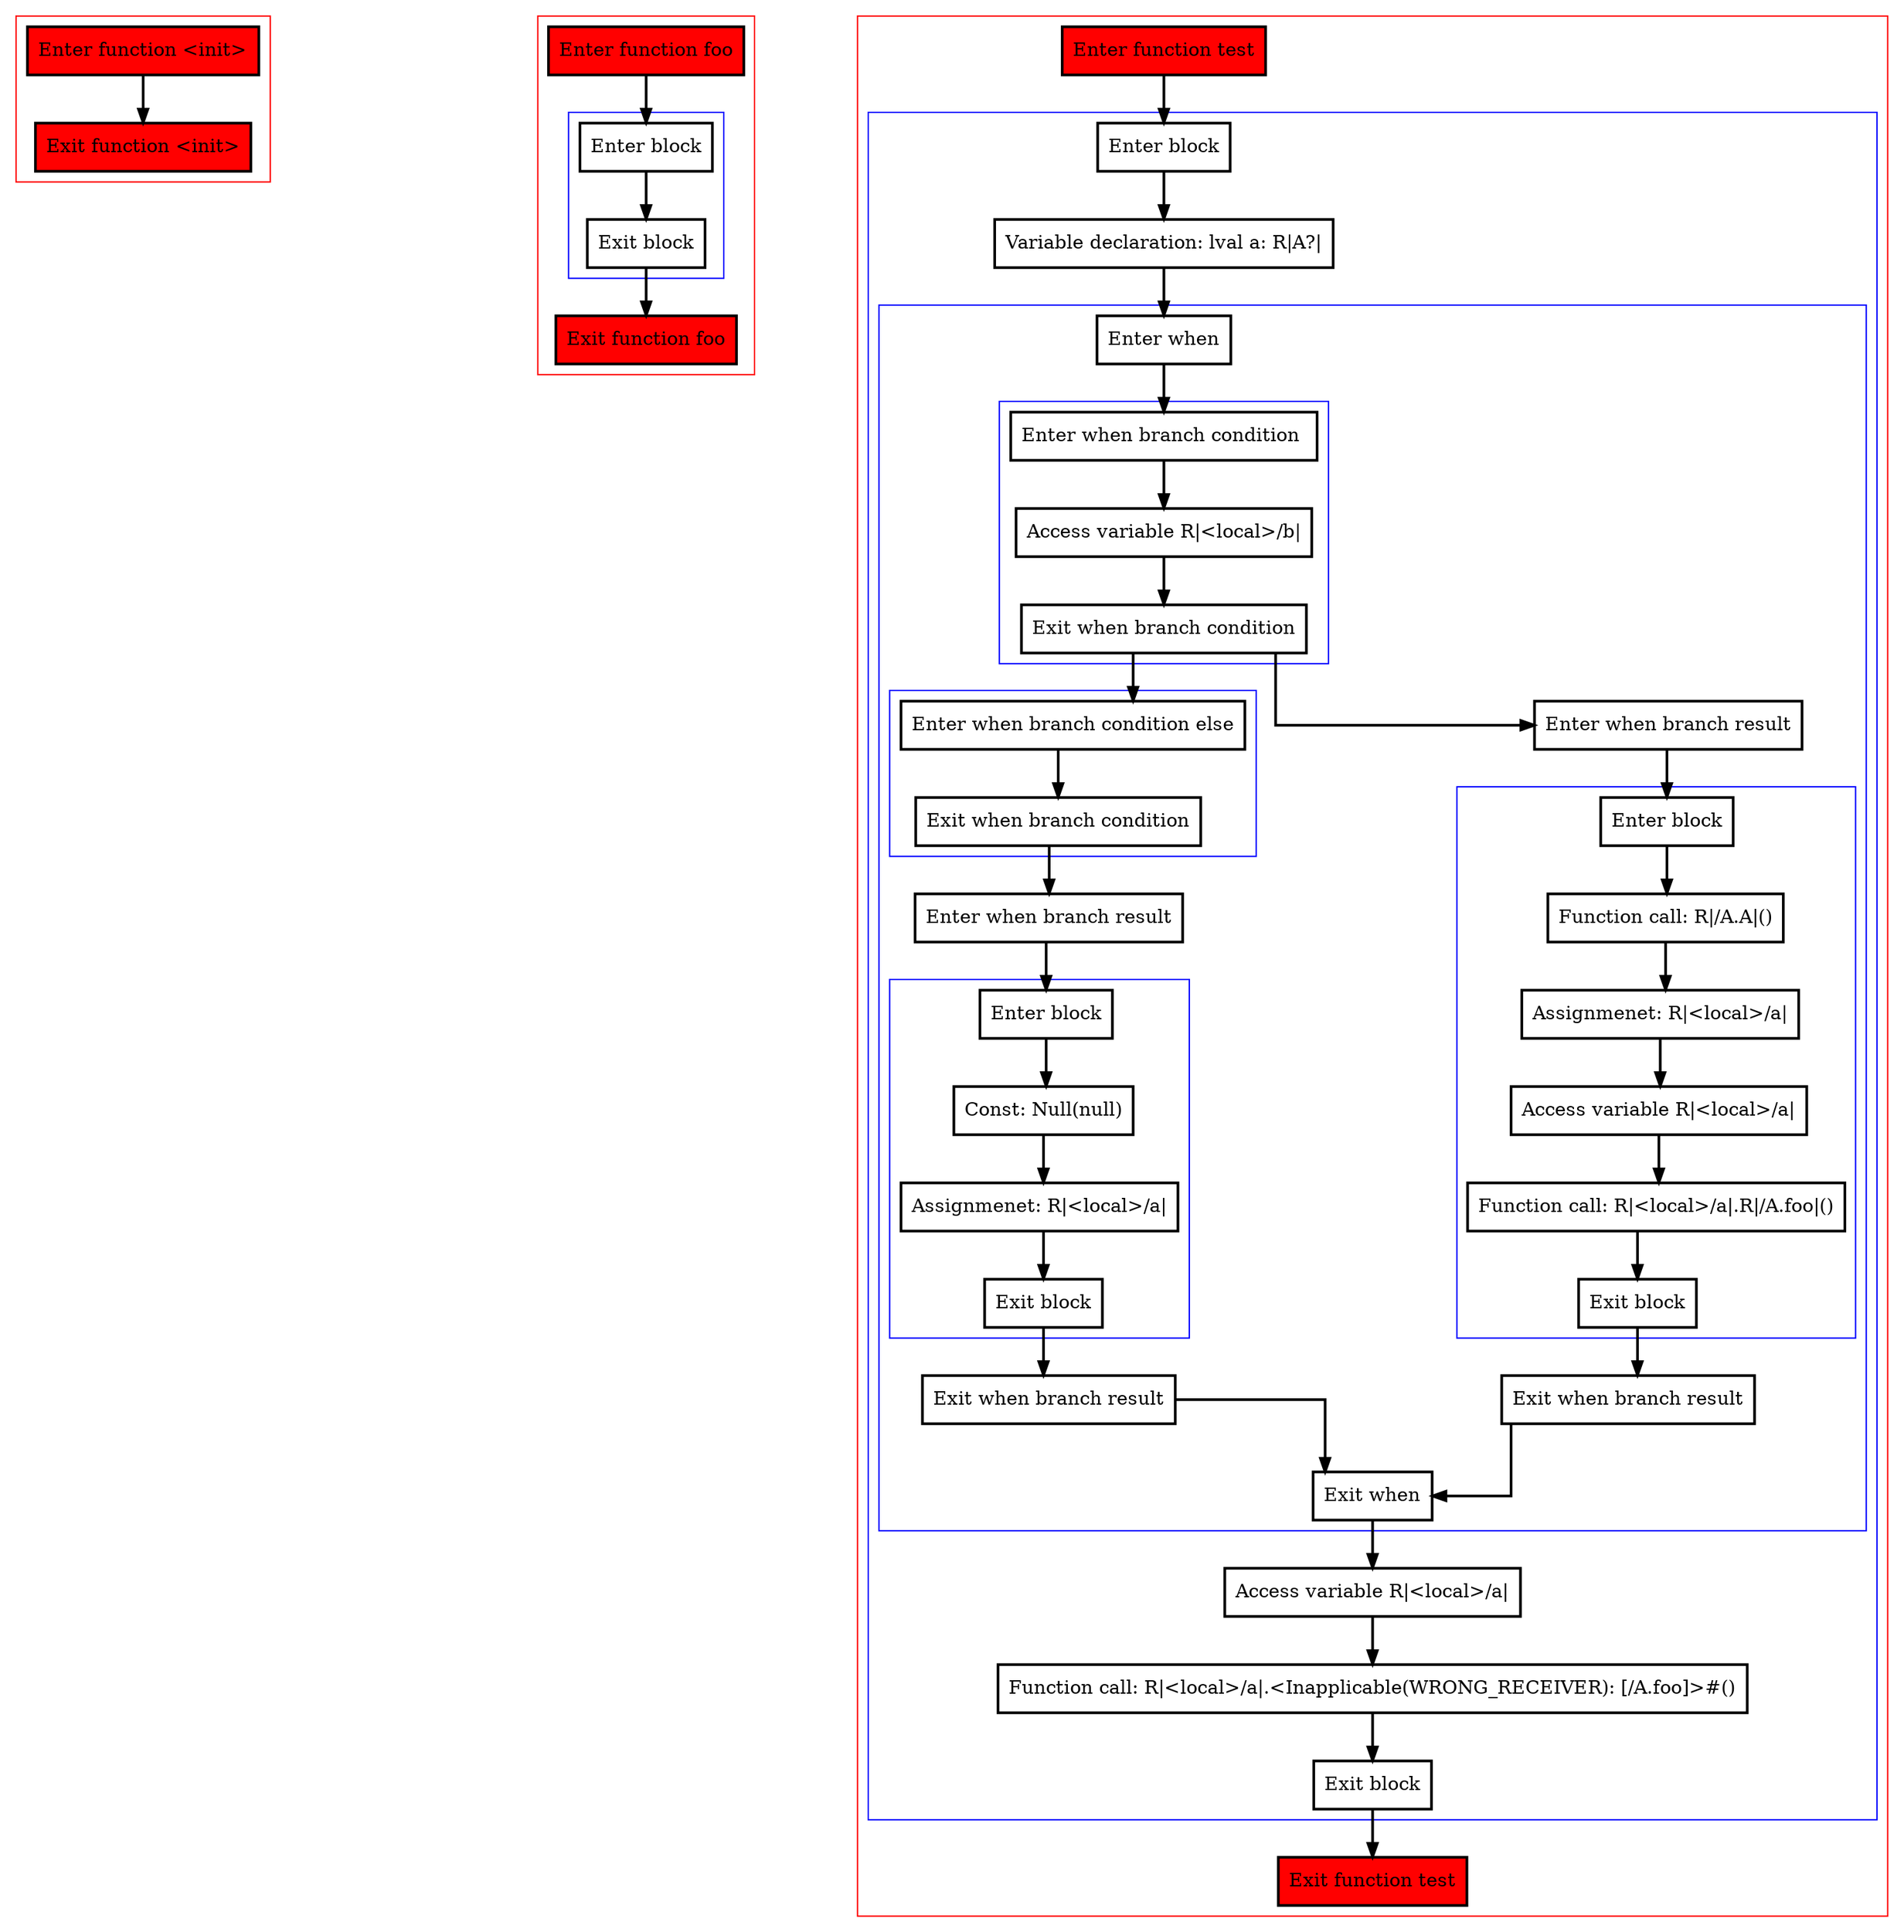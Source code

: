 digraph delayedAssignment_kt {
  graph [splines=ortho nodesep=3]
  node [shape=box penwidth=2]
  edge [penwidth=2]

  subgraph cluster_0 {
    color=red
    0 [label="Enter function <init>" style="filled" fillcolor=red];
    1 [label="Exit function <init>" style="filled" fillcolor=red];
  }

  0 -> {1};

  subgraph cluster_1 {
    color=red
    2 [label="Enter function foo" style="filled" fillcolor=red];
    subgraph cluster_2 {
      color=blue
      3 [label="Enter block"];
      4 [label="Exit block"];
    }
    5 [label="Exit function foo" style="filled" fillcolor=red];
  }

  2 -> {3};
  3 -> {4};
  4 -> {5};

  subgraph cluster_3 {
    color=red
    6 [label="Enter function test" style="filled" fillcolor=red];
    subgraph cluster_4 {
      color=blue
      7 [label="Enter block"];
      8 [label="Variable declaration: lval a: R|A?|"];
      subgraph cluster_5 {
        color=blue
        9 [label="Enter when"];
        subgraph cluster_6 {
          color=blue
          10 [label="Enter when branch condition "];
          11 [label="Access variable R|<local>/b|"];
          12 [label="Exit when branch condition"];
        }
        subgraph cluster_7 {
          color=blue
          13 [label="Enter when branch condition else"];
          14 [label="Exit when branch condition"];
        }
        15 [label="Enter when branch result"];
        subgraph cluster_8 {
          color=blue
          16 [label="Enter block"];
          17 [label="Const: Null(null)"];
          18 [label="Assignmenet: R|<local>/a|"];
          19 [label="Exit block"];
        }
        20 [label="Exit when branch result"];
        21 [label="Enter when branch result"];
        subgraph cluster_9 {
          color=blue
          22 [label="Enter block"];
          23 [label="Function call: R|/A.A|()"];
          24 [label="Assignmenet: R|<local>/a|"];
          25 [label="Access variable R|<local>/a|"];
          26 [label="Function call: R|<local>/a|.R|/A.foo|()"];
          27 [label="Exit block"];
        }
        28 [label="Exit when branch result"];
        29 [label="Exit when"];
      }
      30 [label="Access variable R|<local>/a|"];
      31 [label="Function call: R|<local>/a|.<Inapplicable(WRONG_RECEIVER): [/A.foo]>#()"];
      32 [label="Exit block"];
    }
    33 [label="Exit function test" style="filled" fillcolor=red];
  }

  6 -> {7};
  7 -> {8};
  8 -> {9};
  9 -> {10};
  10 -> {11};
  11 -> {12};
  12 -> {21 13};
  13 -> {14};
  14 -> {15};
  15 -> {16};
  16 -> {17};
  17 -> {18};
  18 -> {19};
  19 -> {20};
  20 -> {29};
  21 -> {22};
  22 -> {23};
  23 -> {24};
  24 -> {25};
  25 -> {26};
  26 -> {27};
  27 -> {28};
  28 -> {29};
  29 -> {30};
  30 -> {31};
  31 -> {32};
  32 -> {33};

}
